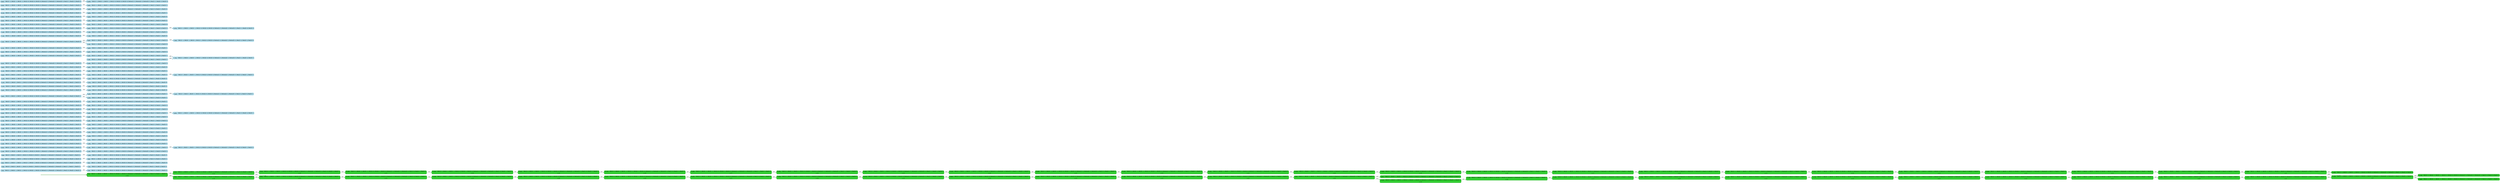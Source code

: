 digraph g {

	rankdir="LR"

	__invisible__[shape="point", color="forestgreen"]
	c0q0[label=<<b>c<sub>0</sub>q<sub>0</sub> = Dir(1)=-1, Dir(2)=-1, Dir(3)=-1, Mvt(1)=0, Mvt(2)=1, Mvt(3)=0, Portes(1)=4, Portes(2)=4, Portes(3)=4, Pos(1)=0, Pos(2)=1, Pos(3)=1</b><br/><br/><i>v=32</i>>, shape="box", style="rounded, filled", fillcolor="limegreen", color="forestgreen", penwidth=3] // Initial
	c31q4[label=<<b>c<sub>31</sub>q<sub>4</sub> = Dir(1)=-1, Dir(2)=-1, Dir(3)=-1, Mvt(1)=0, Mvt(2)=1, Mvt(3)=0, Portes(1)=3, Portes(2)=4, Portes(3)=4, Pos(1)=0, Pos(2)=1, Pos(3)=1</b><br/><br/><i>v=32</i>>, shape="box", style="rounded, filled", fillcolor="limegreen", color="forestgreen"]
	c91q0[label=<<b>c<sub>91</sub>q<sub>0</sub> = Dir(1)=-1, Dir(2)=-1, Dir(3)=-1, Mvt(1)=0, Mvt(2)=1, Mvt(3)=0, Portes(1)=5, Portes(2)=4, Portes(3)=4, Pos(1)=0, Pos(2)=1, Pos(3)=1</b><br/><br/><i>v=32</i>>, shape="box", style="rounded, filled", fillcolor="limegreen", color="forestgreen"]
	c124q0[label=<<b>c<sub>124</sub>q<sub>0</sub> = Dir(1)=1, Dir(2)=-1, Dir(3)=-1, Mvt(1)=0, Mvt(2)=1, Mvt(3)=0, Portes(1)=4, Portes(2)=4, Portes(3)=4, Pos(1)=0, Pos(2)=1, Pos(3)=1</b><br/><br/><i>v=31</i>>, shape="box", style="rounded, filled", fillcolor="limegreen", color="forestgreen"]
	c125q4[label=<<b>c<sub>125</sub>q<sub>4</sub> = Dir(1)=1, Dir(2)=-1, Dir(3)=-1, Mvt(1)=0, Mvt(2)=1, Mvt(3)=0, Portes(1)=3, Portes(2)=4, Portes(3)=4, Pos(1)=0, Pos(2)=1, Pos(3)=1</b><br/><br/><i>v=30</i>>, shape="box", style="rounded, filled", fillcolor="limegreen", color="forestgreen"]
	c126q1[label=<<b>c<sub>126</sub>q<sub>1</sub> = Dir(1)=1, Dir(2)=-1, Dir(3)=-1, Mvt(1)=0, Mvt(2)=1, Mvt(3)=0, Portes(1)=5, Portes(2)=4, Portes(3)=4, Pos(1)=0, Pos(2)=1, Pos(3)=1</b><br/><br/><i>v=29</i>>, shape="box", style="rounded, filled", fillcolor="limegreen", color="forestgreen"]
	c127q2[label=<<b>c<sub>127</sub>q<sub>2</sub> = Dir(1)=1, Dir(2)=-1, Dir(3)=-1, Mvt(1)=1, Mvt(2)=1, Mvt(3)=0, Portes(1)=4, Portes(2)=4, Portes(3)=4, Pos(1)=0, Pos(2)=1, Pos(3)=1</b><br/><br/><i>v=28</i>>, shape="box", style="rounded, filled", fillcolor="limegreen", color="forestgreen"]
	c128q0[label=<<b>c<sub>128</sub>q<sub>0</sub> = Dir(1)=1, Dir(2)=-1, Dir(3)=-1, Mvt(1)=0, Mvt(2)=1, Mvt(3)=0, Portes(1)=4, Portes(2)=4, Portes(3)=4, Pos(1)=1, Pos(2)=1, Pos(3)=1</b><br/><br/><i>v=27</i>>, shape="box", style="rounded, filled", fillcolor="limegreen", color="forestgreen"]
	c129q4[label=<<b>c<sub>129</sub>q<sub>4</sub> = Dir(1)=1, Dir(2)=-1, Dir(3)=-1, Mvt(1)=0, Mvt(2)=1, Mvt(3)=0, Portes(1)=3, Portes(2)=4, Portes(3)=4, Pos(1)=1, Pos(2)=1, Pos(3)=1</b><br/><br/><i>v=26</i>>, shape="box", style="rounded, filled", fillcolor="limegreen", color="forestgreen"]
	c130q1[label=<<b>c<sub>130</sub>q<sub>1</sub> = Dir(1)=1, Dir(2)=-1, Dir(3)=-1, Mvt(1)=0, Mvt(2)=1, Mvt(3)=0, Portes(1)=5, Portes(2)=4, Portes(3)=4, Pos(1)=1, Pos(2)=1, Pos(3)=1</b><br/><br/><i>v=25</i>>, shape="box", style="rounded, filled", fillcolor="limegreen", color="forestgreen"]
	c131q2[label=<<b>c<sub>131</sub>q<sub>2</sub> = Dir(1)=1, Dir(2)=-1, Dir(3)=-1, Mvt(1)=1, Mvt(2)=1, Mvt(3)=0, Portes(1)=4, Portes(2)=4, Portes(3)=4, Pos(1)=1, Pos(2)=1, Pos(3)=1</b><br/><br/><i>v=24</i>>, shape="box", style="rounded, filled", fillcolor="limegreen", color="forestgreen"]
	c132q0[label=<<b>c<sub>132</sub>q<sub>0</sub> = Dir(1)=1, Dir(2)=-1, Dir(3)=-1, Mvt(1)=0, Mvt(2)=1, Mvt(3)=0, Portes(1)=4, Portes(2)=4, Portes(3)=4, Pos(1)=2, Pos(2)=1, Pos(3)=1</b><br/><br/><i>v=23</i>>, shape="box", style="rounded, filled", fillcolor="limegreen", color="forestgreen"]
	c133q4[label=<<b>c<sub>133</sub>q<sub>4</sub> = Dir(1)=1, Dir(2)=-1, Dir(3)=-1, Mvt(1)=0, Mvt(2)=1, Mvt(3)=0, Portes(1)=3, Portes(2)=4, Portes(3)=4, Pos(1)=2, Pos(2)=1, Pos(3)=1</b><br/><br/><i>v=22</i>>, shape="box", style="rounded, filled", fillcolor="limegreen", color="forestgreen"]
	c134q1[label=<<b>c<sub>134</sub>q<sub>1</sub> = Dir(1)=1, Dir(2)=-1, Dir(3)=-1, Mvt(1)=0, Mvt(2)=1, Mvt(3)=0, Portes(1)=5, Portes(2)=4, Portes(3)=4, Pos(1)=2, Pos(2)=1, Pos(3)=1</b><br/><br/><i>v=21</i>>, shape="box", style="rounded, filled", fillcolor="limegreen", color="forestgreen"]
	c135q2[label=<<b>c<sub>135</sub>q<sub>2</sub> = Dir(1)=1, Dir(2)=-1, Dir(3)=-1, Mvt(1)=1, Mvt(2)=1, Mvt(3)=0, Portes(1)=4, Portes(2)=4, Portes(3)=4, Pos(1)=2, Pos(2)=1, Pos(3)=1</b><br/><br/><i>v=20</i>>, shape="box", style="rounded, filled", fillcolor="limegreen", color="forestgreen"]
	c136q0[label=<<b>c<sub>136</sub>q<sub>0</sub> = Dir(1)=1, Dir(2)=-1, Dir(3)=-1, Mvt(1)=0, Mvt(2)=1, Mvt(3)=0, Portes(1)=4, Portes(2)=4, Portes(3)=4, Pos(1)=3, Pos(2)=1, Pos(3)=1</b><br/><br/><i>v=19</i>>, shape="box", style="rounded, filled", fillcolor="limegreen", color="forestgreen"]
	c137q4[label=<<b>c<sub>137</sub>q<sub>4</sub> = Dir(1)=1, Dir(2)=-1, Dir(3)=-1, Mvt(1)=0, Mvt(2)=1, Mvt(3)=0, Portes(1)=3, Portes(2)=4, Portes(3)=4, Pos(1)=3, Pos(2)=1, Pos(3)=1</b><br/><br/><i>v=18</i>>, shape="box", style="rounded, filled", fillcolor="limegreen", color="forestgreen"]
	c138q0[label=<<b>c<sub>138</sub>q<sub>0</sub> = Dir(1)=1, Dir(2)=-1, Dir(3)=-1, Mvt(1)=0, Mvt(2)=1, Mvt(3)=0, Portes(1)=5, Portes(2)=4, Portes(3)=4, Pos(1)=3, Pos(2)=1, Pos(3)=1</b><br/><br/><i>v=17</i>>, shape="box", style="rounded, filled", fillcolor="limegreen", color="forestgreen"]
	c139q0[label=<<b>c<sub>139</sub>q<sub>0</sub> = Dir(1)=-1, Dir(2)=-1, Dir(3)=-1, Mvt(1)=0, Mvt(2)=1, Mvt(3)=0, Portes(1)=4, Portes(2)=4, Portes(3)=4, Pos(1)=3, Pos(2)=1, Pos(3)=1</b><br/><br/><i>v=16</i>>, shape="box", style="rounded, filled", fillcolor="limegreen", color="forestgreen"]
	c140q4[label=<<b>c<sub>140</sub>q<sub>4</sub> = Dir(1)=-1, Dir(2)=-1, Dir(3)=-1, Mvt(1)=0, Mvt(2)=1, Mvt(3)=0, Portes(1)=3, Portes(2)=4, Portes(3)=4, Pos(1)=3, Pos(2)=1, Pos(3)=1</b><br/><br/><i>v=15</i>>, shape="box", style="rounded, filled", fillcolor="limegreen", color="forestgreen"]
	c141q1[label=<<b>c<sub>141</sub>q<sub>1</sub> = Dir(1)=-1, Dir(2)=-1, Dir(3)=-1, Mvt(1)=0, Mvt(2)=1, Mvt(3)=0, Portes(1)=5, Portes(2)=4, Portes(3)=4, Pos(1)=3, Pos(2)=1, Pos(3)=1</b><br/><br/><i>v=14</i>>, shape="box", style="rounded, filled", fillcolor="limegreen", color="forestgreen"]
	c142q2[label=<<b>c<sub>142</sub>q<sub>2</sub> = Dir(1)=-1, Dir(2)=-1, Dir(3)=-1, Mvt(1)=1, Mvt(2)=1, Mvt(3)=0, Portes(1)=4, Portes(2)=4, Portes(3)=4, Pos(1)=3, Pos(2)=1, Pos(3)=1</b><br/><br/><i>v=13</i>>, shape="box", style="rounded, filled", fillcolor="limegreen", color="forestgreen"]
	c143q0[label=<<b>c<sub>143</sub>q<sub>0</sub> = Dir(1)=-1, Dir(2)=-1, Dir(3)=-1, Mvt(1)=0, Mvt(2)=1, Mvt(3)=0, Portes(1)=4, Portes(2)=4, Portes(3)=4, Pos(1)=2, Pos(2)=1, Pos(3)=1</b><br/><br/><i>v=12</i>>, shape="box", style="rounded, filled", fillcolor="limegreen", color="forestgreen"]
	c144q4[label=<<b>c<sub>144</sub>q<sub>4</sub> = Dir(1)=-1, Dir(2)=-1, Dir(3)=-1, Mvt(1)=0, Mvt(2)=1, Mvt(3)=0, Portes(1)=3, Portes(2)=4, Portes(3)=4, Pos(1)=2, Pos(2)=1, Pos(3)=1</b><br/><br/><i>v=11</i>>, shape="box", style="rounded, filled", fillcolor="limegreen", color="forestgreen"]
	c145q1[label=<<b>c<sub>145</sub>q<sub>1</sub> = Dir(1)=-1, Dir(2)=-1, Dir(3)=-1, Mvt(1)=0, Mvt(2)=1, Mvt(3)=0, Portes(1)=5, Portes(2)=4, Portes(3)=4, Pos(1)=2, Pos(2)=1, Pos(3)=1</b><br/><br/><i>v=10</i>>, shape="box", style="rounded, filled", fillcolor="limegreen", color="forestgreen"]
	c146q0[label=<<b>c<sub>146</sub>q<sub>0</sub> = Dir(1)=-1, Dir(2)=-1, Dir(3)=-1, Mvt(1)=1, Mvt(2)=1, Mvt(3)=0, Portes(1)=4, Portes(2)=4, Portes(3)=4, Pos(1)=2, Pos(2)=1, Pos(3)=1</b><br/><br/><i>v=9</i>>, shape="box", style="rounded, filled", fillcolor="limegreen", color="forestgreen"]
	c149q0[label=<<b>c<sub>149</sub>q<sub>0</sub> = Dir(1)=-1, Dir(2)=-1, Dir(3)=-1, Mvt(1)=1, Mvt(2)=0, Mvt(3)=0, Portes(1)=4, Portes(2)=4, Portes(3)=4, Pos(1)=2, Pos(2)=0, Pos(3)=1</b>>, shape="box", style="rounded, filled", fillcolor="limegreen", color="forestgreen"]
	c123q0[label=<<b>c<sub>123</sub>q<sub>0</sub> = Dir(1)=-1, Dir(2)=-1, Dir(3)=-1, Mvt(1)=1, Mvt(2)=1, Mvt(3)=0, Portes(1)=4, Portes(2)=4, Portes(3)=3, Pos(1)=2, Pos(2)=1, Pos(3)=1</b><br/><br/><i>v=8</i>>, shape="box", style="rounded, filled", fillcolor="limegreen", color="forestgreen"]
	c147q0[label=<<b>c<sub>147</sub>q<sub>0</sub> = Dir(1)=-1, Dir(2)=-1, Dir(3)=-1, Mvt(1)=1, Mvt(2)=0, Mvt(3)=0, Portes(1)=4, Portes(2)=4, Portes(3)=3, Pos(1)=2, Pos(2)=0, Pos(3)=1</b>>, shape="box", style="rounded, filled", fillcolor="limegreen", color="forestgreen"]
	c148q0[label=<<b>c<sub>148</sub>q<sub>0</sub> = Dir(1)=-1, Dir(2)=-1, Dir(3)=-1, Mvt(1)=1, Mvt(2)=1, Mvt(3)=0, Portes(1)=4, Portes(2)=4, Portes(3)=5, Pos(1)=2, Pos(2)=1, Pos(3)=1</b>>, shape="box", style="rounded, filled", fillcolor="limegreen", color="forestgreen"]
	c98q4[label=<<b>c<sub>98</sub>q<sub>4</sub> = Dir(1)=-1, Dir(2)=-1, Dir(3)=-1, Mvt(1)=0, Mvt(2)=1, Mvt(3)=0, Portes(1)=3, Portes(2)=4, Portes(3)=3, Pos(1)=0, Pos(2)=1, Pos(3)=1</b><br/><br/><i>v=32</i>>, shape="box", style="rounded, filled", fillcolor="limegreen", color="forestgreen"]
	c101q0[label=<<b>c<sub>101</sub>q<sub>0</sub> = Dir(1)=-1, Dir(2)=-1, Dir(3)=-1, Mvt(1)=0, Mvt(2)=1, Mvt(3)=0, Portes(1)=5, Portes(2)=4, Portes(3)=3, Pos(1)=0, Pos(2)=1, Pos(3)=1</b><br/><br/><i>v=31</i>>, shape="box", style="rounded, filled", fillcolor="limegreen", color="forestgreen"]
	c102q0[label=<<b>c<sub>102</sub>q<sub>0</sub> = Dir(1)=1, Dir(2)=-1, Dir(3)=-1, Mvt(1)=0, Mvt(2)=1, Mvt(3)=0, Portes(1)=4, Portes(2)=4, Portes(3)=3, Pos(1)=0, Pos(2)=1, Pos(3)=1</b><br/><br/><i>v=30</i>>, shape="box", style="rounded, filled", fillcolor="limegreen", color="forestgreen"]
	c103q4[label=<<b>c<sub>103</sub>q<sub>4</sub> = Dir(1)=1, Dir(2)=-1, Dir(3)=-1, Mvt(1)=0, Mvt(2)=1, Mvt(3)=0, Portes(1)=3, Portes(2)=4, Portes(3)=3, Pos(1)=0, Pos(2)=1, Pos(3)=1</b><br/><br/><i>v=29</i>>, shape="box", style="rounded, filled", fillcolor="limegreen", color="forestgreen"]
	c104q1[label=<<b>c<sub>104</sub>q<sub>1</sub> = Dir(1)=1, Dir(2)=-1, Dir(3)=-1, Mvt(1)=0, Mvt(2)=1, Mvt(3)=0, Portes(1)=5, Portes(2)=4, Portes(3)=3, Pos(1)=0, Pos(2)=1, Pos(3)=1</b><br/><br/><i>v=28</i>>, shape="box", style="rounded, filled", fillcolor="limegreen", color="forestgreen"]
	c105q2[label=<<b>c<sub>105</sub>q<sub>2</sub> = Dir(1)=1, Dir(2)=-1, Dir(3)=-1, Mvt(1)=1, Mvt(2)=1, Mvt(3)=0, Portes(1)=4, Portes(2)=4, Portes(3)=3, Pos(1)=0, Pos(2)=1, Pos(3)=1</b><br/><br/><i>v=27</i>>, shape="box", style="rounded, filled", fillcolor="limegreen", color="forestgreen"]
	c106q0[label=<<b>c<sub>106</sub>q<sub>0</sub> = Dir(1)=1, Dir(2)=-1, Dir(3)=-1, Mvt(1)=0, Mvt(2)=1, Mvt(3)=0, Portes(1)=4, Portes(2)=4, Portes(3)=3, Pos(1)=1, Pos(2)=1, Pos(3)=1</b><br/><br/><i>v=26</i>>, shape="box", style="rounded, filled", fillcolor="limegreen", color="forestgreen"]
	c107q4[label=<<b>c<sub>107</sub>q<sub>4</sub> = Dir(1)=1, Dir(2)=-1, Dir(3)=-1, Mvt(1)=0, Mvt(2)=1, Mvt(3)=0, Portes(1)=3, Portes(2)=4, Portes(3)=3, Pos(1)=1, Pos(2)=1, Pos(3)=1</b><br/><br/><i>v=25</i>>, shape="box", style="rounded, filled", fillcolor="limegreen", color="forestgreen"]
	c108q1[label=<<b>c<sub>108</sub>q<sub>1</sub> = Dir(1)=1, Dir(2)=-1, Dir(3)=-1, Mvt(1)=0, Mvt(2)=1, Mvt(3)=0, Portes(1)=5, Portes(2)=4, Portes(3)=3, Pos(1)=1, Pos(2)=1, Pos(3)=1</b><br/><br/><i>v=24</i>>, shape="box", style="rounded, filled", fillcolor="limegreen", color="forestgreen"]
	c109q2[label=<<b>c<sub>109</sub>q<sub>2</sub> = Dir(1)=1, Dir(2)=-1, Dir(3)=-1, Mvt(1)=1, Mvt(2)=1, Mvt(3)=0, Portes(1)=4, Portes(2)=4, Portes(3)=3, Pos(1)=1, Pos(2)=1, Pos(3)=1</b><br/><br/><i>v=23</i>>, shape="box", style="rounded, filled", fillcolor="limegreen", color="forestgreen"]
	c110q0[label=<<b>c<sub>110</sub>q<sub>0</sub> = Dir(1)=1, Dir(2)=-1, Dir(3)=-1, Mvt(1)=0, Mvt(2)=1, Mvt(3)=0, Portes(1)=4, Portes(2)=4, Portes(3)=3, Pos(1)=2, Pos(2)=1, Pos(3)=1</b><br/><br/><i>v=22</i>>, shape="box", style="rounded, filled", fillcolor="limegreen", color="forestgreen"]
	c111q4[label=<<b>c<sub>111</sub>q<sub>4</sub> = Dir(1)=1, Dir(2)=-1, Dir(3)=-1, Mvt(1)=0, Mvt(2)=1, Mvt(3)=0, Portes(1)=3, Portes(2)=4, Portes(3)=3, Pos(1)=2, Pos(2)=1, Pos(3)=1</b><br/><br/><i>v=21</i>>, shape="box", style="rounded, filled", fillcolor="limegreen", color="forestgreen"]
	c39q1[label=<<b>c<sub>39</sub>q<sub>1</sub> = Dir(1)=1, Dir(2)=-1, Dir(3)=-1, Mvt(1)=0, Mvt(2)=1, Mvt(3)=0, Portes(1)=5, Portes(2)=4, Portes(3)=3, Pos(1)=2, Pos(2)=1, Pos(3)=1</b><br/><br/><i>v=20</i>>, shape="box", style="rounded, filled", fillcolor="limegreen", color="forestgreen"]
	c40q1[label=<<b>c<sub>40</sub>q<sub>1</sub> = Dir(1)=1, Dir(2)=-1, Dir(3)=-1, Mvt(1)=0, Mvt(2)=0, Mvt(3)=0, Portes(1)=5, Portes(2)=4, Portes(3)=3, Pos(1)=2, Pos(2)=0, Pos(3)=1</b>>, shape="box", style="rounded, filled", fillcolor="limegreen", color="forestgreen"]
	c112q2[label=<<b>c<sub>112</sub>q<sub>2</sub> = Dir(1)=1, Dir(2)=-1, Dir(3)=-1, Mvt(1)=1, Mvt(2)=1, Mvt(3)=0, Portes(1)=4, Portes(2)=4, Portes(3)=3, Pos(1)=2, Pos(2)=1, Pos(3)=1</b><br/><br/><i>v=19</i>>, shape="box", style="rounded, filled", fillcolor="limegreen", color="forestgreen"]
	c113q0[label=<<b>c<sub>113</sub>q<sub>0</sub> = Dir(1)=1, Dir(2)=-1, Dir(3)=-1, Mvt(1)=0, Mvt(2)=1, Mvt(3)=0, Portes(1)=4, Portes(2)=4, Portes(3)=3, Pos(1)=3, Pos(2)=1, Pos(3)=1</b><br/><br/><i>v=18</i>>, shape="box", style="rounded, filled", fillcolor="limegreen", color="forestgreen"]
	c114q4[label=<<b>c<sub>114</sub>q<sub>4</sub> = Dir(1)=1, Dir(2)=-1, Dir(3)=-1, Mvt(1)=0, Mvt(2)=1, Mvt(3)=0, Portes(1)=3, Portes(2)=4, Portes(3)=3, Pos(1)=3, Pos(2)=1, Pos(3)=1</b><br/><br/><i>v=17</i>>, shape="box", style="rounded, filled", fillcolor="limegreen", color="forestgreen"]
	c115q0[label=<<b>c<sub>115</sub>q<sub>0</sub> = Dir(1)=1, Dir(2)=-1, Dir(3)=-1, Mvt(1)=0, Mvt(2)=1, Mvt(3)=0, Portes(1)=5, Portes(2)=4, Portes(3)=3, Pos(1)=3, Pos(2)=1, Pos(3)=1</b><br/><br/><i>v=16</i>>, shape="box", style="rounded, filled", fillcolor="limegreen", color="forestgreen"]
	c116q0[label=<<b>c<sub>116</sub>q<sub>0</sub> = Dir(1)=-1, Dir(2)=-1, Dir(3)=-1, Mvt(1)=0, Mvt(2)=1, Mvt(3)=0, Portes(1)=4, Portes(2)=4, Portes(3)=3, Pos(1)=3, Pos(2)=1, Pos(3)=1</b><br/><br/><i>v=15</i>>, shape="box", style="rounded, filled", fillcolor="limegreen", color="forestgreen"]
	c117q4[label=<<b>c<sub>117</sub>q<sub>4</sub> = Dir(1)=-1, Dir(2)=-1, Dir(3)=-1, Mvt(1)=0, Mvt(2)=1, Mvt(3)=0, Portes(1)=3, Portes(2)=4, Portes(3)=3, Pos(1)=3, Pos(2)=1, Pos(3)=1</b><br/><br/><i>v=14</i>>, shape="box", style="rounded, filled", fillcolor="limegreen", color="forestgreen"]
	c118q1[label=<<b>c<sub>118</sub>q<sub>1</sub> = Dir(1)=-1, Dir(2)=-1, Dir(3)=-1, Mvt(1)=0, Mvt(2)=1, Mvt(3)=0, Portes(1)=5, Portes(2)=4, Portes(3)=3, Pos(1)=3, Pos(2)=1, Pos(3)=1</b><br/><br/><i>v=13</i>>, shape="box", style="rounded, filled", fillcolor="limegreen", color="forestgreen"]
	c119q2[label=<<b>c<sub>119</sub>q<sub>2</sub> = Dir(1)=-1, Dir(2)=-1, Dir(3)=-1, Mvt(1)=1, Mvt(2)=1, Mvt(3)=0, Portes(1)=4, Portes(2)=4, Portes(3)=3, Pos(1)=3, Pos(2)=1, Pos(3)=1</b><br/><br/><i>v=12</i>>, shape="box", style="rounded, filled", fillcolor="limegreen", color="forestgreen"]
	c120q0[label=<<b>c<sub>120</sub>q<sub>0</sub> = Dir(1)=-1, Dir(2)=-1, Dir(3)=-1, Mvt(1)=0, Mvt(2)=1, Mvt(3)=0, Portes(1)=4, Portes(2)=4, Portes(3)=3, Pos(1)=2, Pos(2)=1, Pos(3)=1</b><br/><br/><i>v=11</i>>, shape="box", style="rounded, filled", fillcolor="limegreen", color="forestgreen"]
	c121q4[label=<<b>c<sub>121</sub>q<sub>4</sub> = Dir(1)=-1, Dir(2)=-1, Dir(3)=-1, Mvt(1)=0, Mvt(2)=1, Mvt(3)=0, Portes(1)=3, Portes(2)=4, Portes(3)=3, Pos(1)=2, Pos(2)=1, Pos(3)=1</b><br/><br/><i>v=10</i>>, shape="box", style="rounded, filled", fillcolor="limegreen", color="forestgreen"]
	c122q1[label=<<b>c<sub>122</sub>q<sub>1</sub> = Dir(1)=-1, Dir(2)=-1, Dir(3)=-1, Mvt(1)=0, Mvt(2)=1, Mvt(3)=0, Portes(1)=5, Portes(2)=4, Portes(3)=3, Pos(1)=2, Pos(2)=1, Pos(3)=1</b><br/><br/><i>v=9</i>>, shape="box", style="rounded, filled", fillcolor="limegreen", color="forestgreen"]
	c36q0[label=<<b>c<sub>36</sub>q<sub>0</sub> = Dir(1)=-1, Dir(2)=-1, Dir(3)=-1, Mvt(1)=0, Mvt(2)=1, Mvt(3)=0, Portes(1)=4, Portes(2)=4, Portes(3)=3, Pos(1)=0, Pos(2)=1, Pos(3)=1</b><br/><br/><i>v=32</i>>, shape="box", style="rounded, filled", fillcolor="limegreen", color="forestgreen"]
	c1q0[label=<<b>c<sub>1</sub>q<sub>0</sub> = Dir(1)=-1, Dir(2)=-1, Dir(3)=-1, Mvt(1)=0, Mvt(2)=1, Mvt(3)=0, Portes(1)=4, Portes(2)=4, Portes(3)=3, Pos(1)=0, Pos(2)=2, Pos(3)=2</b>>, shape="box", style="rounded, filled, dashed", fillcolor="lightblue2", color="deepskyblue4"]
	c2q0[label=<<b>c<sub>2</sub>q<sub>0</sub> = Dir(1)=-1, Dir(2)=-1, Dir(3)=-1, Mvt(1)=0, Mvt(2)=0, Mvt(3)=0, Portes(1)=4, Portes(2)=4, Portes(3)=3, Pos(1)=0, Pos(2)=1, Pos(3)=2</b>>, shape="box", style="rounded, filled, dashed", fillcolor="lightblue2", color="deepskyblue4"]
	c3q0[label=<<b>c<sub>3</sub>q<sub>0</sub> = Dir(1)=1, Dir(2)=1, Dir(3)=-1, Mvt(1)=0, Mvt(2)=1, Mvt(3)=0, Portes(1)=5, Portes(2)=4, Portes(3)=3, Pos(1)=1, Pos(2)=1, Pos(3)=2</b>>, shape="box", style="rounded, filled, dashed", fillcolor="lightblue2", color="deepskyblue4"]
	c4q1[label=<<b>c<sub>4</sub>q<sub>1</sub> = Dir(1)=1, Dir(2)=1, Dir(3)=-1, Mvt(1)=0, Mvt(2)=0, Mvt(3)=0, Portes(1)=5, Portes(2)=4, Portes(3)=3, Pos(1)=1, Pos(2)=2, Pos(3)=2</b>>, shape="box", style="rounded, filled, dashed", fillcolor="lightblue2", color="deepskyblue4"]
	c5q0[label=<<b>c<sub>5</sub>q<sub>0</sub> = Dir(1)=-1, Dir(2)=-1, Dir(3)=-1, Mvt(1)=1, Mvt(2)=1, Mvt(3)=0, Portes(1)=4, Portes(2)=4, Portes(3)=3, Pos(1)=3, Pos(2)=2, Pos(3)=0</b>>, shape="box", style="rounded, filled, dashed", fillcolor="lightblue2", color="deepskyblue4"]
	c6q2[label=<<b>c<sub>6</sub>q<sub>2</sub> = Dir(1)=-1, Dir(2)=-1, Dir(3)=-1, Mvt(1)=1, Mvt(2)=0, Mvt(3)=0, Portes(1)=4, Portes(2)=4, Portes(3)=3, Pos(1)=3, Pos(2)=1, Pos(3)=0</b>>, shape="box", style="rounded, filled, dashed", fillcolor="lightblue2", color="deepskyblue4"]
	c7q0[label=<<b>c<sub>7</sub>q<sub>0</sub> = Dir(1)=-1, Dir(2)=-1, Dir(3)=-1, Mvt(1)=0, Mvt(2)=0, Mvt(3)=1, Portes(1)=4, Portes(2)=3, Portes(3)=4, Pos(1)=0, Pos(2)=2, Pos(3)=2</b>>, shape="box", style="rounded, filled, dashed", fillcolor="lightblue2", color="deepskyblue4"]
	c8q0[label=<<b>c<sub>8</sub>q<sub>0</sub> = Dir(1)=-1, Dir(2)=-1, Dir(3)=-1, Mvt(1)=0, Mvt(2)=0, Mvt(3)=0, Portes(1)=4, Portes(2)=3, Portes(3)=4, Pos(1)=0, Pos(2)=2, Pos(3)=1</b>>, shape="box", style="rounded, filled, dashed", fillcolor="lightblue2", color="deepskyblue4"]
	c9q0[label=<<b>c<sub>9</sub>q<sub>0</sub> = Dir(1)=1, Dir(2)=-1, Dir(3)=1, Mvt(1)=0, Mvt(2)=0, Mvt(3)=1, Portes(1)=5, Portes(2)=3, Portes(3)=4, Pos(1)=2, Pos(2)=1, Pos(3)=2</b>>, shape="box", style="rounded, filled, dashed", fillcolor="lightblue2", color="deepskyblue4"]
	c10q1[label=<<b>c<sub>10</sub>q<sub>1</sub> = Dir(1)=1, Dir(2)=-1, Dir(3)=1, Mvt(1)=0, Mvt(2)=0, Mvt(3)=0, Portes(1)=5, Portes(2)=3, Portes(3)=4, Pos(1)=2, Pos(2)=1, Pos(3)=3</b>>, shape="box", style="rounded, filled, dashed", fillcolor="lightblue2", color="deepskyblue4"]
	c11q0[label=<<b>c<sub>11</sub>q<sub>0</sub> = Dir(1)=-1, Dir(2)=-1, Dir(3)=-1, Mvt(1)=1, Mvt(2)=0, Mvt(3)=1, Portes(1)=4, Portes(2)=3, Portes(3)=4, Pos(1)=3, Pos(2)=0, Pos(3)=2</b>>, shape="box", style="rounded, filled, dashed", fillcolor="lightblue2", color="deepskyblue4"]
	c12q2[label=<<b>c<sub>12</sub>q<sub>2</sub> = Dir(1)=-1, Dir(2)=-1, Dir(3)=-1, Mvt(1)=1, Mvt(2)=0, Mvt(3)=0, Portes(1)=4, Portes(2)=3, Portes(3)=4, Pos(1)=3, Pos(2)=0, Pos(3)=1</b>>, shape="box", style="rounded, filled, dashed", fillcolor="lightblue2", color="deepskyblue4"]
	c13q0[label=<<b>c<sub>13</sub>q<sub>0</sub> = Dir(1)=-1, Dir(2)=-1, Dir(3)=-1, Mvt(1)=0, Mvt(2)=0, Mvt(3)=0, Portes(1)=5, Portes(2)=3, Portes(3)=3, Pos(1)=0, Pos(2)=1, Pos(3)=2</b>>, shape="box", style="rounded, filled, dashed", fillcolor="lightblue2", color="deepskyblue4"]
	c14q0[label=<<b>c<sub>14</sub>q<sub>0</sub> = Dir(1)=1, Dir(2)=-1, Dir(3)=-1, Mvt(1)=0, Mvt(2)=0, Mvt(3)=0, Portes(1)=4, Portes(2)=3, Portes(3)=3, Pos(1)=0, Pos(2)=1, Pos(3)=2</b>>, shape="box", style="rounded, filled, dashed", fillcolor="lightblue2", color="deepskyblue4"]
	c15q0[label=<<b>c<sub>15</sub>q<sub>0</sub> = Dir(1)=-1, Dir(2)=-1, Dir(3)=-1, Mvt(1)=0, Mvt(2)=0, Mvt(3)=0, Portes(1)=4, Portes(2)=5, Portes(3)=3, Pos(1)=2, Pos(2)=0, Pos(3)=1</b>>, shape="box", style="rounded, filled, dashed", fillcolor="lightblue2", color="deepskyblue4"]
	c16q0[label=<<b>c<sub>16</sub>q<sub>0</sub> = Dir(1)=-1, Dir(2)=1, Dir(3)=-1, Mvt(1)=0, Mvt(2)=0, Mvt(3)=0, Portes(1)=4, Portes(2)=4, Portes(3)=3, Pos(1)=2, Pos(2)=0, Pos(3)=1</b>>, shape="box", style="rounded, filled, dashed", fillcolor="lightblue2", color="deepskyblue4"]
	c17q0[label=<<b>c<sub>17</sub>q<sub>0</sub> = Dir(1)=-1, Dir(2)=-1, Dir(3)=-1, Mvt(1)=1, Mvt(2)=0, Mvt(3)=0, Portes(1)=4, Portes(2)=5, Portes(3)=3, Pos(1)=1, Pos(2)=0, Pos(3)=2</b>>, shape="box", style="rounded, filled, dashed", fillcolor="lightblue2", color="deepskyblue4"]
	c18q2[label=<<b>c<sub>18</sub>q<sub>2</sub> = Dir(1)=-1, Dir(2)=1, Dir(3)=-1, Mvt(1)=1, Mvt(2)=0, Mvt(3)=0, Portes(1)=4, Portes(2)=4, Portes(3)=3, Pos(1)=1, Pos(2)=0, Pos(3)=2</b>>, shape="box", style="rounded, filled, dashed", fillcolor="lightblue2", color="deepskyblue4"]
	c19q0[label=<<b>c<sub>19</sub>q<sub>0</sub> = Dir(1)=-1, Dir(2)=-1, Dir(3)=-1, Mvt(1)=0, Mvt(2)=0, Mvt(3)=0, Portes(1)=4, Portes(2)=3, Portes(3)=5, Pos(1)=1, Pos(2)=2, Pos(3)=0</b>>, shape="box", style="rounded, filled, dashed", fillcolor="lightblue2", color="deepskyblue4"]
	c20q0[label=<<b>c<sub>20</sub>q<sub>0</sub> = Dir(1)=-1, Dir(2)=-1, Dir(3)=1, Mvt(1)=0, Mvt(2)=0, Mvt(3)=0, Portes(1)=4, Portes(2)=3, Portes(3)=4, Pos(1)=1, Pos(2)=2, Pos(3)=0</b>>, shape="box", style="rounded, filled, dashed", fillcolor="lightblue2", color="deepskyblue4"]
	c21q0[label=<<b>c<sub>21</sub>q<sub>0</sub> = Dir(1)=-1, Dir(2)=-1, Dir(3)=-1, Mvt(1)=1, Mvt(2)=0, Mvt(3)=0, Portes(1)=4, Portes(2)=3, Portes(3)=5, Pos(1)=1, Pos(2)=2, Pos(3)=0</b>>, shape="box", style="rounded, filled, dashed", fillcolor="lightblue2", color="deepskyblue4"]
	c22q2[label=<<b>c<sub>22</sub>q<sub>2</sub> = Dir(1)=-1, Dir(2)=-1, Dir(3)=1, Mvt(1)=1, Mvt(2)=0, Mvt(3)=0, Portes(1)=4, Portes(2)=3, Portes(3)=4, Pos(1)=1, Pos(2)=2, Pos(3)=0</b>>, shape="box", style="rounded, filled, dashed", fillcolor="lightblue2", color="deepskyblue4"]
	c23q0[label=<<b>c<sub>23</sub>q<sub>0</sub> = Dir(1)=-1, Dir(2)=1, Dir(3)=-1, Mvt(1)=0, Mvt(2)=0, Mvt(3)=0, Portes(1)=4, Portes(2)=5, Portes(3)=3, Pos(1)=0, Pos(2)=2, Pos(3)=1</b>>, shape="box", style="rounded, filled, dashed", fillcolor="lightblue2", color="deepskyblue4"]
	c24q0[label=<<b>c<sub>24</sub>q<sub>0</sub> = Dir(1)=-1, Dir(2)=1, Dir(3)=-1, Mvt(1)=0, Mvt(2)=1, Mvt(3)=0, Portes(1)=4, Portes(2)=4, Portes(3)=3, Pos(1)=0, Pos(2)=2, Pos(3)=1</b>>, shape="box", style="rounded, filled, dashed", fillcolor="lightblue2", color="deepskyblue4"]
	c25q0[label=<<b>c<sub>25</sub>q<sub>0</sub> = Dir(1)=-1, Dir(2)=-1, Dir(3)=1, Mvt(1)=0, Mvt(2)=0, Mvt(3)=0, Portes(1)=4, Portes(2)=3, Portes(3)=5, Pos(1)=3, Pos(2)=1, Pos(3)=2</b>>, shape="box", style="rounded, filled, dashed", fillcolor="lightblue2", color="deepskyblue4"]
	c26q0[label=<<b>c<sub>26</sub>q<sub>0</sub> = Dir(1)=-1, Dir(2)=-1, Dir(3)=1, Mvt(1)=0, Mvt(2)=0, Mvt(3)=1, Portes(1)=4, Portes(2)=3, Portes(3)=4, Pos(1)=3, Pos(2)=1, Pos(3)=2</b>>, shape="box", style="rounded, filled, dashed", fillcolor="lightblue2", color="deepskyblue4"]
	c27q0[label=<<b>c<sub>27</sub>q<sub>0</sub> = Dir(1)=-1, Dir(2)=-1, Dir(3)=-1, Mvt(1)=0, Mvt(2)=0, Mvt(3)=0, Portes(1)=4, Portes(2)=3, Portes(3)=3, Pos(1)=1, Pos(2)=0, Pos(3)=2</b>>, shape="box", style="rounded, filled, dashed", fillcolor="lightblue2", color="deepskyblue4"]
	c28q0[label=<<b>c<sub>28</sub>q<sub>0</sub> = Dir(1)=-1, Dir(2)=-1, Dir(3)=-1, Mvt(1)=0, Mvt(2)=0, Mvt(3)=0, Portes(1)=4, Portes(2)=5, Portes(3)=3, Pos(1)=1, Pos(2)=0, Pos(3)=2</b>>, shape="box", style="rounded, filled, dashed", fillcolor="lightblue2", color="deepskyblue4"]
	c29q0[label=<<b>c<sub>29</sub>q<sub>0</sub> = Dir(1)=-1, Dir(2)=-1, Dir(3)=-1, Mvt(1)=0, Mvt(2)=0, Mvt(3)=0, Portes(1)=4, Portes(2)=3, Portes(3)=3, Pos(1)=1, Pos(2)=2, Pos(3)=3</b>>, shape="box", style="rounded, filled, dashed", fillcolor="lightblue2", color="deepskyblue4"]
	c30q0[label=<<b>c<sub>30</sub>q<sub>0</sub> = Dir(1)=-1, Dir(2)=-1, Dir(3)=-1, Mvt(1)=0, Mvt(2)=0, Mvt(3)=0, Portes(1)=4, Portes(2)=3, Portes(3)=5, Pos(1)=1, Pos(2)=2, Pos(3)=3</b>>, shape="box", style="rounded, filled, dashed", fillcolor="lightblue2", color="deepskyblue4"]
	c32q0[label=<<b>c<sub>32</sub>q<sub>0</sub> = Dir(1)=-1, Dir(2)=-1, Dir(3)=-1, Mvt(1)=0, Mvt(2)=0, Mvt(3)=0, Portes(1)=4, Portes(2)=3, Portes(3)=3, Pos(1)=3, Pos(2)=2, Pos(3)=1</b>>, shape="box", style="rounded, filled, dashed", fillcolor="lightblue2", color="deepskyblue4"]
	c33q4[label=<<b>c<sub>33</sub>q<sub>4</sub> = Dir(1)=-1, Dir(2)=-1, Dir(3)=-1, Mvt(1)=0, Mvt(2)=0, Mvt(3)=0, Portes(1)=3, Portes(2)=3, Portes(3)=3, Pos(1)=3, Pos(2)=2, Pos(3)=1</b>>, shape="box", style="rounded, filled, dashed", fillcolor="lightblue2", color="deepskyblue4"]
	c34q0[label=<<b>c<sub>34</sub>q<sub>0</sub> = Dir(1)=-1, Dir(2)=-1, Dir(3)=-1, Mvt(1)=0, Mvt(2)=0, Mvt(3)=0, Portes(1)=4, Portes(2)=4, Portes(3)=3, Pos(1)=3, Pos(2)=1, Pos(3)=2</b>>, shape="box", style="rounded, filled, dashed", fillcolor="lightblue2", color="deepskyblue4"]
	c35q0[label=<<b>c<sub>35</sub>q<sub>0</sub> = Dir(1)=-1, Dir(2)=-1, Dir(3)=-1, Mvt(1)=0, Mvt(2)=0, Mvt(3)=0, Portes(1)=4, Portes(2)=3, Portes(3)=3, Pos(1)=3, Pos(2)=1, Pos(3)=2</b>>, shape="box", style="rounded, filled, dashed", fillcolor="lightblue2", color="deepskyblue4"]
	c37q0[label=<<b>c<sub>37</sub>q<sub>0</sub> = Dir(1)=-1, Dir(2)=-1, Dir(3)=-1, Mvt(1)=0, Mvt(2)=0, Mvt(3)=0, Portes(1)=4, Portes(2)=3, Portes(3)=4, Pos(1)=0, Pos(2)=1, Pos(3)=2</b>>, shape="box", style="rounded, filled, dashed", fillcolor="lightblue2", color="deepskyblue4"]
	c38q0[label=<<b>c<sub>38</sub>q<sub>0</sub> = Dir(1)=-1, Dir(2)=-1, Dir(3)=-1, Mvt(1)=0, Mvt(2)=0, Mvt(3)=0, Portes(1)=4, Portes(2)=3, Portes(3)=3, Pos(1)=0, Pos(2)=1, Pos(3)=2</b>>, shape="box", style="rounded, filled, dashed", fillcolor="lightblue2", color="deepskyblue4"]
	c41q1[label=<<b>c<sub>41</sub>q<sub>1</sub> = Dir(1)=1, Dir(2)=-1, Dir(3)=-1, Mvt(1)=0, Mvt(2)=0, Mvt(3)=1, Portes(1)=5, Portes(2)=3, Portes(3)=4, Pos(1)=2, Pos(2)=0, Pos(3)=2</b>>, shape="box", style="rounded, filled, dashed", fillcolor="lightblue2", color="deepskyblue4"]
	c42q1[label=<<b>c<sub>42</sub>q<sub>1</sub> = Dir(1)=1, Dir(2)=-1, Dir(3)=-1, Mvt(1)=0, Mvt(2)=0, Mvt(3)=0, Portes(1)=5, Portes(2)=3, Portes(3)=4, Pos(1)=2, Pos(2)=0, Pos(3)=1</b>>, shape="box", style="rounded, filled, dashed", fillcolor="lightblue2", color="deepskyblue4"]
	c43q1[label=<<b>c<sub>43</sub>q<sub>1</sub> = Dir(1)=1, Dir(2)=-1, Dir(3)=-1, Mvt(1)=0, Mvt(2)=0, Mvt(3)=0, Portes(1)=5, Portes(2)=5, Portes(3)=3, Pos(1)=2, Pos(2)=0, Pos(3)=1</b>>, shape="box", style="rounded, filled, dashed", fillcolor="lightblue2", color="deepskyblue4"]
	c44q1[label=<<b>c<sub>44</sub>q<sub>1</sub> = Dir(1)=1, Dir(2)=1, Dir(3)=-1, Mvt(1)=0, Mvt(2)=0, Mvt(3)=0, Portes(1)=5, Portes(2)=4, Portes(3)=3, Pos(1)=2, Pos(2)=0, Pos(3)=1</b>>, shape="box", style="rounded, filled, dashed", fillcolor="lightblue2", color="deepskyblue4"]
	c45q1[label=<<b>c<sub>45</sub>q<sub>1</sub> = Dir(1)=1, Dir(2)=-1, Dir(3)=-1, Mvt(1)=0, Mvt(2)=0, Mvt(3)=0, Portes(1)=5, Portes(2)=3, Portes(3)=5, Pos(1)=1, Pos(2)=2, Pos(3)=0</b>>, shape="box", style="rounded, filled, dashed", fillcolor="lightblue2", color="deepskyblue4"]
	c46q1[label=<<b>c<sub>46</sub>q<sub>1</sub> = Dir(1)=1, Dir(2)=-1, Dir(3)=1, Mvt(1)=0, Mvt(2)=0, Mvt(3)=0, Portes(1)=5, Portes(2)=3, Portes(3)=4, Pos(1)=1, Pos(2)=2, Pos(3)=0</b>>, shape="box", style="rounded, filled, dashed", fillcolor="lightblue2", color="deepskyblue4"]
	c47q1[label=<<b>c<sub>47</sub>q<sub>1</sub> = Dir(1)=1, Dir(2)=1, Dir(3)=-1, Mvt(1)=0, Mvt(2)=0, Mvt(3)=0, Portes(1)=5, Portes(2)=3, Portes(3)=3, Pos(1)=1, Pos(2)=2, Pos(3)=2</b>>, shape="box", style="rounded, filled, dashed", fillcolor="lightblue2", color="deepskyblue4"]
	c48q0[label=<<b>c<sub>48</sub>q<sub>0</sub> = Dir(1)=1, Dir(2)=1, Dir(3)=-1, Mvt(1)=1, Mvt(2)=0, Mvt(3)=0, Portes(1)=4, Portes(2)=3, Portes(3)=3, Pos(1)=1, Pos(2)=2, Pos(3)=2</b>>, shape="box", style="rounded, filled, dashed", fillcolor="lightblue2", color="deepskyblue4"]
	c49q1[label=<<b>c<sub>49</sub>q<sub>1</sub> = Dir(1)=1, Dir(2)=-1, Dir(3)=-1, Mvt(1)=0, Mvt(2)=0, Mvt(3)=0, Portes(1)=5, Portes(2)=3, Portes(3)=3, Pos(1)=2, Pos(2)=0, Pos(3)=1</b>>, shape="box", style="rounded, filled, dashed", fillcolor="lightblue2", color="deepskyblue4"]
	c50q2[label=<<b>c<sub>50</sub>q<sub>2</sub> = Dir(1)=1, Dir(2)=-1, Dir(3)=-1, Mvt(1)=1, Mvt(2)=0, Mvt(3)=0, Portes(1)=4, Portes(2)=3, Portes(3)=3, Pos(1)=2, Pos(2)=0, Pos(3)=1</b>>, shape="box", style="rounded, filled, dashed", fillcolor="lightblue2", color="deepskyblue4"]
	c51q1[label=<<b>c<sub>51</sub>q<sub>1</sub> = Dir(1)=1, Dir(2)=1, Dir(3)=-1, Mvt(1)=0, Mvt(2)=0, Mvt(3)=0, Portes(1)=5, Portes(2)=5, Portes(3)=3, Pos(1)=2, Pos(2)=1, Pos(3)=0</b>>, shape="box", style="rounded, filled, dashed", fillcolor="lightblue2", color="deepskyblue4"]
	c52q1[label=<<b>c<sub>52</sub>q<sub>1</sub> = Dir(1)=1, Dir(2)=1, Dir(3)=-1, Mvt(1)=0, Mvt(2)=1, Mvt(3)=0, Portes(1)=5, Portes(2)=4, Portes(3)=3, Pos(1)=2, Pos(2)=1, Pos(3)=0</b>>, shape="box", style="rounded, filled, dashed", fillcolor="lightblue2", color="deepskyblue4"]
	c53q1[label=<<b>c<sub>53</sub>q<sub>1</sub> = Dir(1)=1, Dir(2)=-1, Dir(3)=1, Mvt(1)=0, Mvt(2)=0, Mvt(3)=0, Portes(1)=5, Portes(2)=3, Portes(3)=5, Pos(1)=1, Pos(2)=0, Pos(3)=2</b>>, shape="box", style="rounded, filled, dashed", fillcolor="lightblue2", color="deepskyblue4"]
	c54q1[label=<<b>c<sub>54</sub>q<sub>1</sub> = Dir(1)=1, Dir(2)=-1, Dir(3)=1, Mvt(1)=0, Mvt(2)=0, Mvt(3)=1, Portes(1)=5, Portes(2)=3, Portes(3)=4, Pos(1)=1, Pos(2)=0, Pos(3)=2</b>>, shape="box", style="rounded, filled, dashed", fillcolor="lightblue2", color="deepskyblue4"]
	c55q1[label=<<b>c<sub>55</sub>q<sub>1</sub> = Dir(1)=1, Dir(2)=-1, Dir(3)=-1, Mvt(1)=0, Mvt(2)=0, Mvt(3)=0, Portes(1)=5, Portes(2)=3, Portes(3)=3, Pos(1)=2, Pos(2)=1, Pos(3)=2</b>>, shape="box", style="rounded, filled, dashed", fillcolor="lightblue2", color="deepskyblue4"]
	c56q1[label=<<b>c<sub>56</sub>q<sub>1</sub> = Dir(1)=1, Dir(2)=-1, Dir(3)=-1, Mvt(1)=0, Mvt(2)=0, Mvt(3)=0, Portes(1)=5, Portes(2)=3, Portes(3)=5, Pos(1)=2, Pos(2)=1, Pos(3)=2</b>>, shape="box", style="rounded, filled, dashed", fillcolor="lightblue2", color="deepskyblue4"]
	c57q1[label=<<b>c<sub>57</sub>q<sub>1</sub> = Dir(1)=1, Dir(2)=-1, Dir(3)=-1, Mvt(1)=0, Mvt(2)=0, Mvt(3)=0, Portes(1)=5, Portes(2)=4, Portes(3)=3, Pos(1)=2, Pos(2)=3, Pos(3)=1</b>>, shape="box", style="rounded, filled, dashed", fillcolor="lightblue2", color="deepskyblue4"]
	c58q1[label=<<b>c<sub>58</sub>q<sub>1</sub> = Dir(1)=1, Dir(2)=-1, Dir(3)=-1, Mvt(1)=0, Mvt(2)=0, Mvt(3)=0, Portes(1)=5, Portes(2)=3, Portes(3)=3, Pos(1)=2, Pos(2)=3, Pos(3)=1</b>>, shape="box", style="rounded, filled, dashed", fillcolor="lightblue2", color="deepskyblue4"]
	c59q1[label=<<b>c<sub>59</sub>q<sub>1</sub> = Dir(1)=1, Dir(2)=-1, Dir(3)=-1, Mvt(1)=0, Mvt(2)=0, Mvt(3)=0, Portes(1)=5, Portes(2)=3, Portes(3)=4, Pos(1)=1, Pos(2)=2, Pos(3)=0</b>>, shape="box", style="rounded, filled, dashed", fillcolor="lightblue2", color="deepskyblue4"]
	c60q1[label=<<b>c<sub>60</sub>q<sub>1</sub> = Dir(1)=1, Dir(2)=-1, Dir(3)=-1, Mvt(1)=0, Mvt(2)=0, Mvt(3)=0, Portes(1)=5, Portes(2)=3, Portes(3)=3, Pos(1)=1, Pos(2)=2, Pos(3)=0</b>>, shape="box", style="rounded, filled, dashed", fillcolor="lightblue2", color="deepskyblue4"]
	c61q2[label=<<b>c<sub>61</sub>q<sub>2</sub> = Dir(1)=-1, Dir(2)=-1, Dir(3)=-1, Mvt(1)=1, Mvt(2)=0, Mvt(3)=0, Portes(1)=4, Portes(2)=3, Portes(3)=3, Pos(1)=3, Pos(2)=1, Pos(3)=3</b>>, shape="box", style="rounded, filled, dashed", fillcolor="lightblue2", color="deepskyblue4"]
	c62q0[label=<<b>c<sub>62</sub>q<sub>0</sub> = Dir(1)=-1, Dir(2)=-1, Dir(3)=-1, Mvt(1)=0, Mvt(2)=0, Mvt(3)=0, Portes(1)=4, Portes(2)=3, Portes(3)=3, Pos(1)=2, Pos(2)=1, Pos(3)=3</b>>, shape="box", style="rounded, filled, dashed", fillcolor="lightblue2", color="deepskyblue4"]
	c63q2[label=<<b>c<sub>63</sub>q<sub>2</sub> = Dir(1)=-1, Dir(2)=-1, Dir(3)=-1, Mvt(1)=1, Mvt(2)=1, Mvt(3)=0, Portes(1)=4, Portes(2)=4, Portes(3)=3, Pos(1)=1, Pos(2)=3, Pos(3)=1</b>>, shape="box", style="rounded, filled, dashed", fillcolor="lightblue2", color="deepskyblue4"]
	c64q2[label=<<b>c<sub>64</sub>q<sub>2</sub> = Dir(1)=-1, Dir(2)=-1, Dir(3)=-1, Mvt(1)=1, Mvt(2)=0, Mvt(3)=0, Portes(1)=4, Portes(2)=4, Portes(3)=3, Pos(1)=1, Pos(2)=2, Pos(3)=1</b>>, shape="box", style="rounded, filled, dashed", fillcolor="lightblue2", color="deepskyblue4"]
	c65q2[label=<<b>c<sub>65</sub>q<sub>2</sub> = Dir(1)=-1, Dir(2)=-1, Dir(3)=-1, Mvt(1)=1, Mvt(2)=0, Mvt(3)=1, Portes(1)=4, Portes(2)=3, Portes(3)=4, Pos(1)=1, Pos(2)=1, Pos(3)=3</b>>, shape="box", style="rounded, filled, dashed", fillcolor="lightblue2", color="deepskyblue4"]
	c66q2[label=<<b>c<sub>66</sub>q<sub>2</sub> = Dir(1)=-1, Dir(2)=-1, Dir(3)=-1, Mvt(1)=1, Mvt(2)=0, Mvt(3)=0, Portes(1)=4, Portes(2)=3, Portes(3)=4, Pos(1)=1, Pos(2)=1, Pos(3)=2</b>>, shape="box", style="rounded, filled, dashed", fillcolor="lightblue2", color="deepskyblue4"]
	c67q2[label=<<b>c<sub>67</sub>q<sub>2</sub> = Dir(1)=-1, Dir(2)=-1, Dir(3)=-1, Mvt(1)=1, Mvt(2)=0, Mvt(3)=0, Portes(1)=4, Portes(2)=5, Portes(3)=3, Pos(1)=3, Pos(2)=0, Pos(3)=1</b>>, shape="box", style="rounded, filled, dashed", fillcolor="lightblue2", color="deepskyblue4"]
	c68q2[label=<<b>c<sub>68</sub>q<sub>2</sub> = Dir(1)=-1, Dir(2)=1, Dir(3)=-1, Mvt(1)=1, Mvt(2)=0, Mvt(3)=0, Portes(1)=4, Portes(2)=4, Portes(3)=3, Pos(1)=3, Pos(2)=0, Pos(3)=1</b>>, shape="box", style="rounded, filled, dashed", fillcolor="lightblue2", color="deepskyblue4"]
	c69q2[label=<<b>c<sub>69</sub>q<sub>2</sub> = Dir(1)=-1, Dir(2)=-1, Dir(3)=-1, Mvt(1)=1, Mvt(2)=0, Mvt(3)=0, Portes(1)=4, Portes(2)=3, Portes(3)=5, Pos(1)=2, Pos(2)=2, Pos(3)=0</b>>, shape="box", style="rounded, filled, dashed", fillcolor="lightblue2", color="deepskyblue4"]
	c70q2[label=<<b>c<sub>70</sub>q<sub>2</sub> = Dir(1)=-1, Dir(2)=-1, Dir(3)=1, Mvt(1)=1, Mvt(2)=0, Mvt(3)=0, Portes(1)=4, Portes(2)=3, Portes(3)=4, Pos(1)=2, Pos(2)=2, Pos(3)=0</b>>, shape="box", style="rounded, filled, dashed", fillcolor="lightblue2", color="deepskyblue4"]
	c71q2[label=<<b>c<sub>71</sub>q<sub>2</sub> = Dir(1)=-1, Dir(2)=1, Dir(3)=-1, Mvt(1)=1, Mvt(2)=0, Mvt(3)=0, Portes(1)=4, Portes(2)=5, Portes(3)=3, Pos(1)=2, Pos(2)=1, Pos(3)=0</b>>, shape="box", style="rounded, filled, dashed", fillcolor="lightblue2", color="deepskyblue4"]
	c72q2[label=<<b>c<sub>72</sub>q<sub>2</sub> = Dir(1)=-1, Dir(2)=1, Dir(3)=-1, Mvt(1)=1, Mvt(2)=1, Mvt(3)=0, Portes(1)=4, Portes(2)=4, Portes(3)=3, Pos(1)=2, Pos(2)=1, Pos(3)=0</b>>, shape="box", style="rounded, filled, dashed", fillcolor="lightblue2", color="deepskyblue4"]
	c73q2[label=<<b>c<sub>73</sub>q<sub>2</sub> = Dir(1)=-1, Dir(2)=-1, Dir(3)=1, Mvt(1)=1, Mvt(2)=0, Mvt(3)=0, Portes(1)=4, Portes(2)=3, Portes(3)=5, Pos(1)=1, Pos(2)=2, Pos(3)=1</b>>, shape="box", style="rounded, filled, dashed", fillcolor="lightblue2", color="deepskyblue4"]
	c74q2[label=<<b>c<sub>74</sub>q<sub>2</sub> = Dir(1)=-1, Dir(2)=-1, Dir(3)=1, Mvt(1)=1, Mvt(2)=0, Mvt(3)=1, Portes(1)=4, Portes(2)=3, Portes(3)=4, Pos(1)=1, Pos(2)=2, Pos(3)=1</b>>, shape="box", style="rounded, filled, dashed", fillcolor="lightblue2", color="deepskyblue4"]
	c75q2[label=<<b>c<sub>75</sub>q<sub>2</sub> = Dir(1)=-1, Dir(2)=-1, Dir(3)=-1, Mvt(1)=1, Mvt(2)=0, Mvt(3)=0, Portes(1)=4, Portes(2)=3, Portes(3)=3, Pos(1)=2, Pos(2)=2, Pos(3)=0</b>>, shape="box", style="rounded, filled, dashed", fillcolor="lightblue2", color="deepskyblue4"]
	c76q2[label=<<b>c<sub>76</sub>q<sub>2</sub> = Dir(1)=-1, Dir(2)=-1, Dir(3)=-1, Mvt(1)=1, Mvt(2)=0, Mvt(3)=0, Portes(1)=4, Portes(2)=5, Portes(3)=3, Pos(1)=2, Pos(2)=2, Pos(3)=0</b>>, shape="box", style="rounded, filled, dashed", fillcolor="lightblue2", color="deepskyblue4"]
	c77q2[label=<<b>c<sub>77</sub>q<sub>2</sub> = Dir(1)=-1, Dir(2)=-1, Dir(3)=-1, Mvt(1)=1, Mvt(2)=0, Mvt(3)=0, Portes(1)=4, Portes(2)=3, Portes(3)=3, Pos(1)=1, Pos(2)=2, Pos(3)=1</b>>, shape="box", style="rounded, filled, dashed", fillcolor="lightblue2", color="deepskyblue4"]
	c78q2[label=<<b>c<sub>78</sub>q<sub>2</sub> = Dir(1)=-1, Dir(2)=-1, Dir(3)=-1, Mvt(1)=1, Mvt(2)=0, Mvt(3)=0, Portes(1)=4, Portes(2)=3, Portes(3)=4, Pos(1)=1, Pos(2)=2, Pos(3)=1</b>>, shape="box", style="rounded, filled, dashed", fillcolor="lightblue2", color="deepskyblue4"]
	c79q4[label=<<b>c<sub>79</sub>q<sub>4</sub> = Dir(1)=-1, Dir(2)=-1, Dir(3)=-1, Mvt(1)=0, Mvt(2)=1, Mvt(3)=0, Portes(1)=3, Portes(2)=4, Portes(3)=3, Pos(1)=1, Pos(2)=1, Pos(3)=2</b>>, shape="box", style="rounded, filled, dashed", fillcolor="lightblue2", color="deepskyblue4"]
	c80q4[label=<<b>c<sub>80</sub>q<sub>4</sub> = Dir(1)=-1, Dir(2)=-1, Dir(3)=-1, Mvt(1)=0, Mvt(2)=0, Mvt(3)=0, Portes(1)=3, Portes(2)=4, Portes(3)=3, Pos(1)=1, Pos(2)=0, Pos(3)=2</b>>, shape="box", style="rounded, filled, dashed", fillcolor="lightblue2", color="deepskyblue4"]
	c81q4[label=<<b>c<sub>81</sub>q<sub>4</sub> = Dir(1)=-1, Dir(2)=-1, Dir(3)=-1, Mvt(1)=0, Mvt(2)=0, Mvt(3)=1, Portes(1)=3, Portes(2)=3, Portes(3)=4, Pos(1)=1, Pos(2)=2, Pos(3)=1</b>>, shape="box", style="rounded, filled, dashed", fillcolor="lightblue2", color="deepskyblue4"]
	c82q4[label=<<b>c<sub>82</sub>q<sub>4</sub> = Dir(1)=-1, Dir(2)=-1, Dir(3)=-1, Mvt(1)=0, Mvt(2)=0, Mvt(3)=0, Portes(1)=3, Portes(2)=3, Portes(3)=4, Pos(1)=1, Pos(2)=2, Pos(3)=0</b>>, shape="box", style="rounded, filled, dashed", fillcolor="lightblue2", color="deepskyblue4"]
	c83q4[label=<<b>c<sub>83</sub>q<sub>4</sub> = Dir(1)=-1, Dir(2)=-1, Dir(3)=-1, Mvt(1)=0, Mvt(2)=0, Mvt(3)=0, Portes(1)=3, Portes(2)=5, Portes(3)=3, Pos(1)=1, Pos(2)=0, Pos(3)=2</b>>, shape="box", style="rounded, filled, dashed", fillcolor="lightblue2", color="deepskyblue4"]
	c84q4[label=<<b>c<sub>84</sub>q<sub>4</sub> = Dir(1)=-1, Dir(2)=1, Dir(3)=-1, Mvt(1)=0, Mvt(2)=0, Mvt(3)=0, Portes(1)=3, Portes(2)=4, Portes(3)=3, Pos(1)=1, Pos(2)=0, Pos(3)=2</b>>, shape="box", style="rounded, filled, dashed", fillcolor="lightblue2", color="deepskyblue4"]
	c85q4[label=<<b>c<sub>85</sub>q<sub>4</sub> = Dir(1)=-1, Dir(2)=-1, Dir(3)=-1, Mvt(1)=0, Mvt(2)=0, Mvt(3)=0, Portes(1)=3, Portes(2)=3, Portes(3)=5, Pos(1)=1, Pos(2)=2, Pos(3)=0</b>>, shape="box", style="rounded, filled, dashed", fillcolor="lightblue2", color="deepskyblue4"]
	c86q4[label=<<b>c<sub>86</sub>q<sub>4</sub> = Dir(1)=-1, Dir(2)=-1, Dir(3)=1, Mvt(1)=0, Mvt(2)=0, Mvt(3)=0, Portes(1)=3, Portes(2)=3, Portes(3)=4, Pos(1)=1, Pos(2)=2, Pos(3)=0</b>>, shape="box", style="rounded, filled, dashed", fillcolor="lightblue2", color="deepskyblue4"]
	c87q4[label=<<b>c<sub>87</sub>q<sub>4</sub> = Dir(1)=-1, Dir(2)=1, Dir(3)=-1, Mvt(1)=0, Mvt(2)=0, Mvt(3)=0, Portes(1)=3, Portes(2)=5, Portes(3)=3, Pos(1)=0, Pos(2)=2, Pos(3)=1</b>>, shape="box", style="rounded, filled, dashed", fillcolor="lightblue2", color="deepskyblue4"]
	c88q4[label=<<b>c<sub>88</sub>q<sub>4</sub> = Dir(1)=-1, Dir(2)=1, Dir(3)=-1, Mvt(1)=0, Mvt(2)=1, Mvt(3)=0, Portes(1)=3, Portes(2)=4, Portes(3)=3, Pos(1)=0, Pos(2)=2, Pos(3)=1</b>>, shape="box", style="rounded, filled, dashed", fillcolor="lightblue2", color="deepskyblue4"]
	c89q4[label=<<b>c<sub>89</sub>q<sub>4</sub> = Dir(1)=-1, Dir(2)=-1, Dir(3)=1, Mvt(1)=0, Mvt(2)=0, Mvt(3)=0, Portes(1)=3, Portes(2)=3, Portes(3)=5, Pos(1)=0, Pos(2)=1, Pos(3)=2</b>>, shape="box", style="rounded, filled, dashed", fillcolor="lightblue2", color="deepskyblue4"]
	c90q4[label=<<b>c<sub>90</sub>q<sub>4</sub> = Dir(1)=-1, Dir(2)=-1, Dir(3)=1, Mvt(1)=0, Mvt(2)=0, Mvt(3)=1, Portes(1)=3, Portes(2)=3, Portes(3)=4, Pos(1)=0, Pos(2)=1, Pos(3)=2</b>>, shape="box", style="rounded, filled, dashed", fillcolor="lightblue2", color="deepskyblue4"]
	c92q4[label=<<b>c<sub>92</sub>q<sub>4</sub> = Dir(1)=-1, Dir(2)=-1, Dir(3)=-1, Mvt(1)=0, Mvt(2)=0, Mvt(3)=0, Portes(1)=3, Portes(2)=3, Portes(3)=3, Pos(1)=0, Pos(2)=1, Pos(3)=2</b>>, shape="box", style="rounded, filled, dashed", fillcolor="lightblue2", color="deepskyblue4"]
	c93q4[label=<<b>c<sub>93</sub>q<sub>4</sub> = Dir(1)=1, Dir(2)=-1, Dir(3)=-1, Mvt(1)=0, Mvt(2)=0, Mvt(3)=0, Portes(1)=3, Portes(2)=3, Portes(3)=3, Pos(1)=2, Pos(2)=1, Pos(3)=2</b>>, shape="box", style="rounded, filled, dashed", fillcolor="lightblue2", color="deepskyblue4"]
	c94q4[label=<<b>c<sub>94</sub>q<sub>4</sub> = Dir(1)=-1, Dir(2)=-1, Dir(3)=-1, Mvt(1)=0, Mvt(2)=0, Mvt(3)=0, Portes(1)=3, Portes(2)=5, Portes(3)=3, Pos(1)=3, Pos(2)=2, Pos(3)=1</b>>, shape="box", style="rounded, filled, dashed", fillcolor="lightblue2", color="deepskyblue4"]
	c95q4[label=<<b>c<sub>95</sub>q<sub>4</sub> = Dir(1)=-1, Dir(2)=-1, Dir(3)=-1, Mvt(1)=0, Mvt(2)=0, Mvt(3)=0, Portes(1)=3, Portes(2)=3, Portes(3)=3, Pos(1)=2, Pos(2)=3, Pos(3)=1</b>>, shape="box", style="rounded, filled, dashed", fillcolor="lightblue2", color="deepskyblue4"]
	c96q4[label=<<b>c<sub>96</sub>q<sub>4</sub> = Dir(1)=-1, Dir(2)=-1, Dir(3)=-1, Mvt(1)=0, Mvt(2)=0, Mvt(3)=0, Portes(1)=3, Portes(2)=3, Portes(3)=5, Pos(1)=2, Pos(2)=3, Pos(3)=1</b>>, shape="box", style="rounded, filled, dashed", fillcolor="lightblue2", color="deepskyblue4"]
	c97q4[label=<<b>c<sub>97</sub>q<sub>4</sub> = Dir(1)=-1, Dir(2)=-1, Dir(3)=-1, Mvt(1)=0, Mvt(2)=0, Mvt(3)=0, Portes(1)=3, Portes(2)=3, Portes(3)=3, Pos(1)=1, Pos(2)=0, Pos(3)=2</b>>, shape="box", style="rounded, filled, dashed", fillcolor="lightblue2", color="deepskyblue4"]
	c99q4[label=<<b>c<sub>99</sub>q<sub>4</sub> = Dir(1)=-1, Dir(2)=-1, Dir(3)=-1, Mvt(1)=0, Mvt(2)=0, Mvt(3)=0, Portes(1)=3, Portes(2)=3, Portes(3)=4, Pos(1)=1, Pos(2)=3, Pos(3)=2</b>>, shape="box", style="rounded, filled, dashed", fillcolor="lightblue2", color="deepskyblue4"]
	c100q4[label=<<b>c<sub>100</sub>q<sub>4</sub> = Dir(1)=-1, Dir(2)=-1, Dir(3)=-1, Mvt(1)=0, Mvt(2)=0, Mvt(3)=0, Portes(1)=3, Portes(2)=3, Portes(3)=3, Pos(1)=1, Pos(2)=3, Pos(3)=2</b>>, shape="box", style="rounded, filled, dashed", fillcolor="lightblue2", color="deepskyblue4"]

	__invisible__ -> c0q0[penwidth=3, color="forestgreen"]
	c0q0 -> c31q4[label=<OP1>, color="forestgreen"]
	c31q4 -> c91q0[label=<FP1>, color="forestgreen"]
	c91q0 -> c124q0[label=<CD1>, color="forestgreen"]
	c124q0 -> c125q4[label=<OP1>, color="forestgreen"]
	c125q4 -> c126q1[label=<FP1>, color="forestgreen"]
	c126q1 -> c127q2[label=<DS1>, color="forestgreen"]
	c127q2 -> c128q0[label=<AS1>, color="forestgreen"]
	c128q0 -> c129q4[label=<OP1>, color="forestgreen"]
	c129q4 -> c130q1[label=<FP1>, color="forestgreen"]
	c130q1 -> c131q2[label=<DS1>, color="forestgreen"]
	c131q2 -> c132q0[label=<AS1>, color="forestgreen"]
	c132q0 -> c133q4[label=<OP1>, color="forestgreen"]
	c133q4 -> c134q1[label=<FP1>, color="forestgreen"]
	c134q1 -> c135q2[label=<DS1>, color="forestgreen"]
	c135q2 -> c136q0[label=<AS1>, color="forestgreen"]
	c136q0 -> c137q4[label=<OP1>, color="forestgreen"]
	c137q4 -> c138q0[label=<FP1>, color="forestgreen"]
	c138q0 -> c139q0[label=<CD1>, color="forestgreen"]
	c139q0 -> c140q4[label=<OP1>, color="forestgreen"]
	c140q4 -> c141q1[label=<FP1>, color="forestgreen"]
	c141q1 -> c142q2[label=<DS1>, color="forestgreen"]
	c142q2 -> c143q0[label=<AS1>, color="forestgreen"]
	c143q0 -> c144q4[label=<OP1>, color="forestgreen"]
	c144q4 -> c145q1[label=<FP1>, color="forestgreen"]
	c145q1 -> c146q0[label=<DS1>, color="forestgreen"]
	c146q0 -> c149q0[label=<AS2>, color="forestgreen"]
	c146q0 -> c123q0[label=<OP3>, color="forestgreen"]
	c123q0 -> c147q0[label=<AS2>, color="forestgreen"]
	c123q0 -> c148q0[label=<FP3>, color="forestgreen"]
	c31q4 -> c98q4[label=<OP3>, color="forestgreen"]
	c98q4 -> c101q0[label=<FP1>, color="forestgreen"]
	c101q0 -> c102q0[label=<CD1>, color="forestgreen"]
	c102q0 -> c103q4[label=<OP1>, color="forestgreen"]
	c103q4 -> c104q1[label=<FP1>, color="forestgreen"]
	c104q1 -> c105q2[label=<DS1>, color="forestgreen"]
	c105q2 -> c106q0[label=<AS1>, color="forestgreen"]
	c106q0 -> c107q4[label=<OP1>, color="forestgreen"]
	c107q4 -> c108q1[label=<FP1>, color="forestgreen"]
	c108q1 -> c109q2[label=<DS1>, color="forestgreen"]
	c109q2 -> c110q0[label=<AS1>, color="forestgreen"]
	c110q0 -> c111q4[label=<OP1>, color="forestgreen"]
	c111q4 -> c39q1[label=<FP1>, color="forestgreen"]
	c39q1 -> c40q1[label=<AS2>, color="forestgreen"]
	c39q1 -> c112q2[label=<DS1>, color="forestgreen"]
	c112q2 -> c113q0[label=<AS1>, color="forestgreen"]
	c113q0 -> c114q4[label=<OP1>, color="forestgreen"]
	c114q4 -> c115q0[label=<FP1>, color="forestgreen"]
	c115q0 -> c116q0[label=<CD1>, color="forestgreen"]
	c116q0 -> c117q4[label=<OP1>, color="forestgreen"]
	c117q4 -> c118q1[label=<FP1>, color="forestgreen"]
	c118q1 -> c119q2[label=<DS1>, color="forestgreen"]
	c119q2 -> c120q0[label=<AS1>, color="forestgreen"]
	c120q0 -> c121q4[label=<OP1>, color="forestgreen"]
	c121q4 -> c122q1[label=<FP1>, color="forestgreen"]
	c122q1 -> c123q0[label=<DS1>, color="forestgreen"]
	c0q0 -> c36q0[label=<OP3>, color="forestgreen"]
	c36q0 -> c98q4[label=<OP1>, color="forestgreen"]
	c1q0 -> c2q0[label=<AS2>, color="deepskyblue4", style="dashed"]
	c3q0 -> c4q1[label=<AS2>, color="deepskyblue4", style="dashed"]
	c5q0 -> c6q2[label=<AS2>, color="deepskyblue4", style="dashed"]
	c7q0 -> c8q0[label=<AS3>, color="deepskyblue4", style="dashed"]
	c9q0 -> c10q1[label=<AS3>, color="deepskyblue4", style="dashed"]
	c11q0 -> c12q2[label=<AS3>, color="deepskyblue4", style="dashed"]
	c13q0 -> c14q0[label=<CD1>, color="deepskyblue4", style="dashed"]
	c15q0 -> c16q0[label=<CD2>, color="deepskyblue4", style="dashed"]
	c17q0 -> c18q2[label=<CD2>, color="deepskyblue4", style="dashed"]
	c19q0 -> c20q0[label=<CD3>, color="deepskyblue4", style="dashed"]
	c21q0 -> c22q2[label=<CD3>, color="deepskyblue4", style="dashed"]
	c23q0 -> c24q0[label=<DS2>, color="deepskyblue4", style="dashed"]
	c25q0 -> c26q0[label=<DS3>, color="deepskyblue4", style="dashed"]
	c27q0 -> c28q0[label=<FP2>, color="deepskyblue4", style="dashed"]
	c29q0 -> c30q0[label=<FP3>, color="deepskyblue4", style="dashed"]
	c32q0 -> c33q4[label=<OP1>, color="deepskyblue4", style="dashed"]
	c34q0 -> c35q0[label=<OP2>, color="deepskyblue4", style="dashed"]
	c37q0 -> c38q0[label=<OP3>, color="deepskyblue4", style="dashed"]
	c41q1 -> c42q1[label=<AS3>, color="deepskyblue4", style="dashed"]
	c43q1 -> c44q1[label=<CD2>, color="deepskyblue4", style="dashed"]
	c45q1 -> c46q1[label=<CD3>, color="deepskyblue4", style="dashed"]
	c47q1 -> c48q0[label=<DS1>, color="deepskyblue4", style="dashed"]
	c49q1 -> c50q2[label=<DS1>, color="deepskyblue4", style="dashed"]
	c51q1 -> c52q1[label=<DS2>, color="deepskyblue4", style="dashed"]
	c53q1 -> c54q1[label=<DS3>, color="deepskyblue4", style="dashed"]
	c49q1 -> c43q1[label=<FP2>, color="deepskyblue4", style="dashed"]
	c55q1 -> c56q1[label=<FP3>, color="deepskyblue4", style="dashed"]
	c57q1 -> c58q1[label=<OP2>, color="deepskyblue4", style="dashed"]
	c59q1 -> c60q1[label=<OP3>, color="deepskyblue4", style="dashed"]
	c61q2 -> c62q0[label=<AS1>, color="deepskyblue4", style="dashed"]
	c63q2 -> c64q2[label=<AS2>, color="deepskyblue4", style="dashed"]
	c65q2 -> c66q2[label=<AS3>, color="deepskyblue4", style="dashed"]
	c67q2 -> c68q2[label=<CD2>, color="deepskyblue4", style="dashed"]
	c69q2 -> c70q2[label=<CD3>, color="deepskyblue4", style="dashed"]
	c71q2 -> c72q2[label=<DS2>, color="deepskyblue4", style="dashed"]
	c73q2 -> c74q2[label=<DS3>, color="deepskyblue4", style="dashed"]
	c75q2 -> c76q2[label=<FP2>, color="deepskyblue4", style="dashed"]
	c75q2 -> c69q2[label=<FP3>, color="deepskyblue4", style="dashed"]
	c64q2 -> c77q2[label=<OP2>, color="deepskyblue4", style="dashed"]
	c78q2 -> c77q2[label=<OP3>, color="deepskyblue4", style="dashed"]
	c79q4 -> c80q4[label=<AS2>, color="deepskyblue4", style="dashed"]
	c81q4 -> c82q4[label=<AS3>, color="deepskyblue4", style="dashed"]
	c83q4 -> c84q4[label=<CD2>, color="deepskyblue4", style="dashed"]
	c85q4 -> c86q4[label=<CD3>, color="deepskyblue4", style="dashed"]
	c87q4 -> c88q4[label=<DS2>, color="deepskyblue4", style="dashed"]
	c89q4 -> c90q4[label=<DS3>, color="deepskyblue4", style="dashed"]
	c92q4 -> c13q0[label=<FP1>, color="deepskyblue4", style="dashed"]
	c93q4 -> c55q1[label=<FP1>, color="deepskyblue4", style="dashed"]
	c33q4 -> c94q4[label=<FP2>, color="deepskyblue4", style="dashed"]
	c95q4 -> c96q4[label=<FP3>, color="deepskyblue4", style="dashed"]
	c80q4 -> c97q4[label=<OP2>, color="deepskyblue4", style="dashed"]
	c99q4 -> c100q4[label=<OP3>, color="deepskyblue4", style="dashed"]

}
